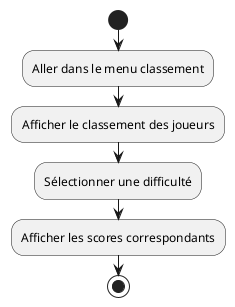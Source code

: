 @startuml
start
:Aller dans le menu classement;
:Afficher le classement des joueurs;
:Sélectionner une difficulté;
:Afficher les scores correspondants;
stop
@enduml
